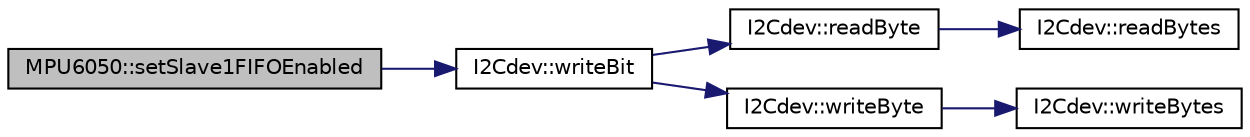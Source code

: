 digraph "MPU6050::setSlave1FIFOEnabled"
{
  edge [fontname="Helvetica",fontsize="10",labelfontname="Helvetica",labelfontsize="10"];
  node [fontname="Helvetica",fontsize="10",shape=record];
  rankdir="LR";
  Node1245 [label="MPU6050::setSlave1FIFOEnabled",height=0.2,width=0.4,color="black", fillcolor="grey75", style="filled", fontcolor="black"];
  Node1245 -> Node1246 [color="midnightblue",fontsize="10",style="solid",fontname="Helvetica"];
  Node1246 [label="I2Cdev::writeBit",height=0.2,width=0.4,color="black", fillcolor="white", style="filled",URL="$class_i2_cdev.html#aa68890af87de5471d32e583ebbd91acb",tooltip="write a single bit in an 8-bit device register. "];
  Node1246 -> Node1247 [color="midnightblue",fontsize="10",style="solid",fontname="Helvetica"];
  Node1247 [label="I2Cdev::readByte",height=0.2,width=0.4,color="black", fillcolor="white", style="filled",URL="$class_i2_cdev.html#aef1db446b45660c6631fc780278ac366",tooltip="Read single byte from an 8-bit device register. "];
  Node1247 -> Node1248 [color="midnightblue",fontsize="10",style="solid",fontname="Helvetica"];
  Node1248 [label="I2Cdev::readBytes",height=0.2,width=0.4,color="black", fillcolor="white", style="filled",URL="$class_i2_cdev.html#ae1eed9468ce4653e080bfd8481d2ac88",tooltip="Read multiple bytes from an 8-bit device register. "];
  Node1246 -> Node1249 [color="midnightblue",fontsize="10",style="solid",fontname="Helvetica"];
  Node1249 [label="I2Cdev::writeByte",height=0.2,width=0.4,color="black", fillcolor="white", style="filled",URL="$class_i2_cdev.html#aeb297637ef985cd562da465ba61b7042",tooltip="Write single byte to an 8-bit device register. "];
  Node1249 -> Node1250 [color="midnightblue",fontsize="10",style="solid",fontname="Helvetica"];
  Node1250 [label="I2Cdev::writeBytes",height=0.2,width=0.4,color="black", fillcolor="white", style="filled",URL="$class_i2_cdev.html#aa4e39cac6c0eac5112f9132084bcc93e"];
}

